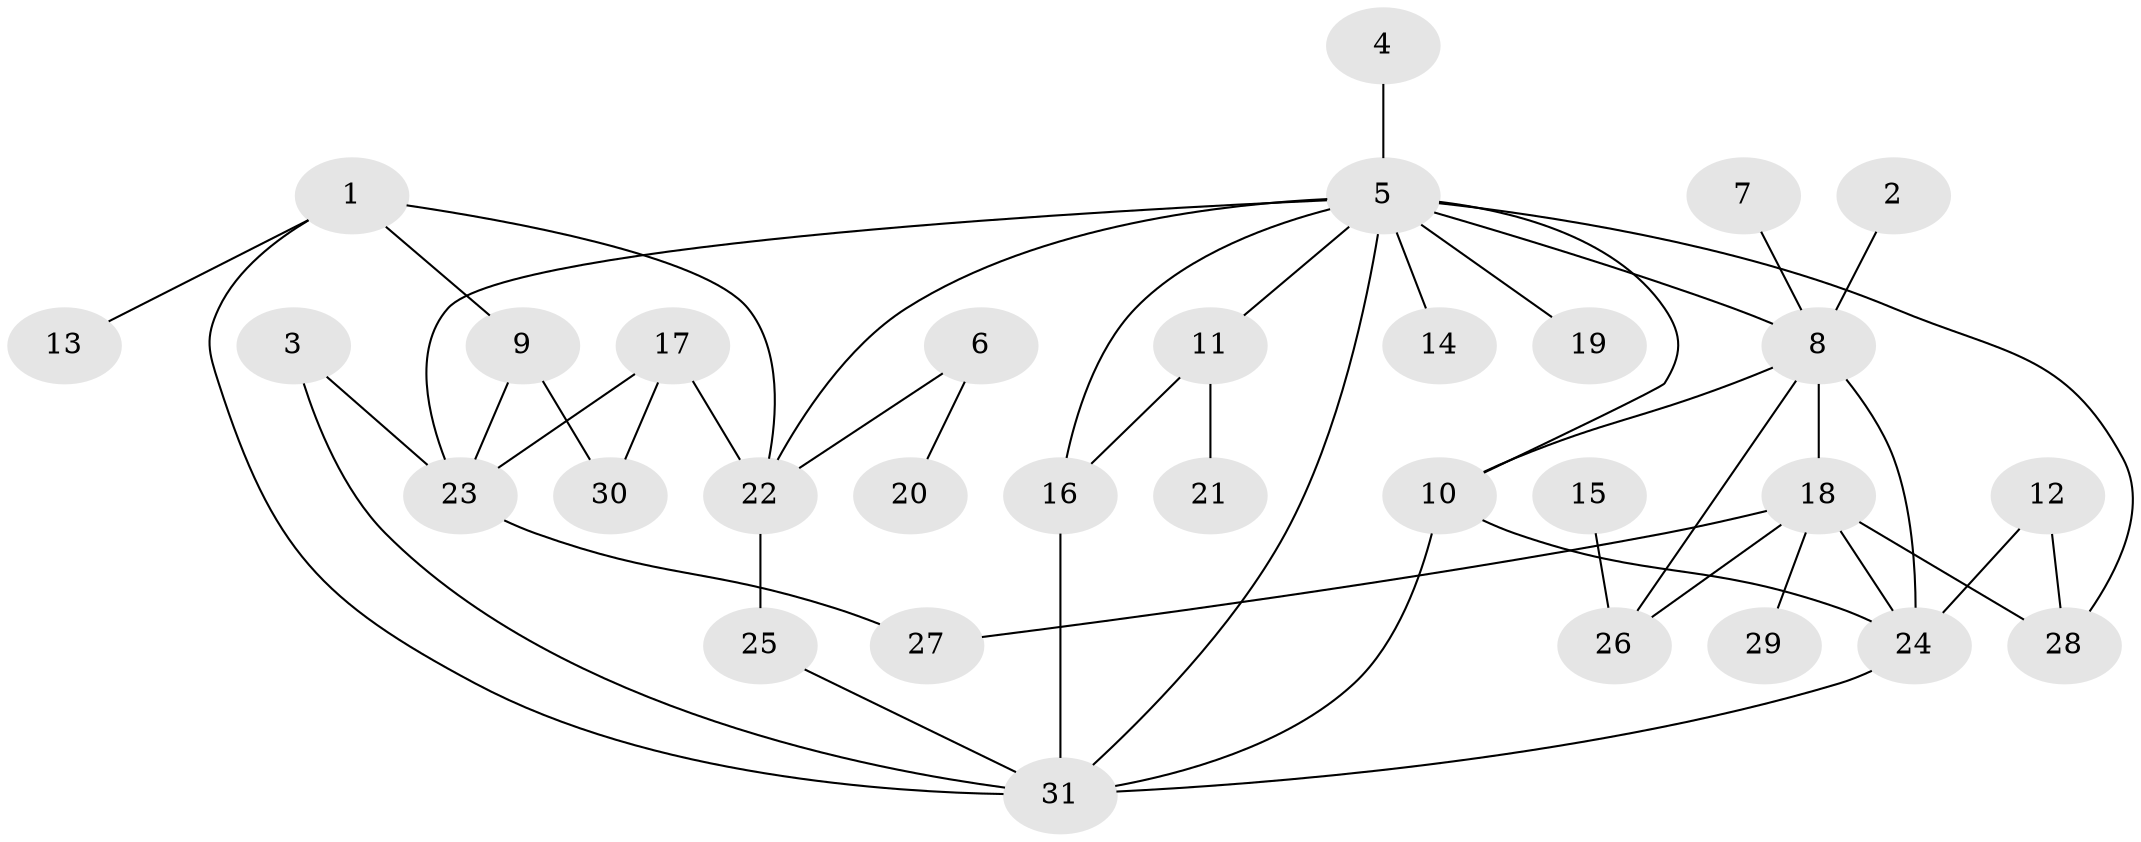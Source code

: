 // original degree distribution, {14: 0.016129032258064516, 1: 0.4838709677419355, 3: 0.11290322580645161, 12: 0.016129032258064516, 8: 0.03225806451612903, 7: 0.04838709677419355, 4: 0.12903225806451613, 2: 0.16129032258064516}
// Generated by graph-tools (version 1.1) at 2025/01/03/09/25 03:01:42]
// undirected, 31 vertices, 47 edges
graph export_dot {
graph [start="1"]
  node [color=gray90,style=filled];
  1;
  2;
  3;
  4;
  5;
  6;
  7;
  8;
  9;
  10;
  11;
  12;
  13;
  14;
  15;
  16;
  17;
  18;
  19;
  20;
  21;
  22;
  23;
  24;
  25;
  26;
  27;
  28;
  29;
  30;
  31;
  1 -- 9 [weight=1.0];
  1 -- 13 [weight=1.0];
  1 -- 22 [weight=1.0];
  1 -- 31 [weight=1.0];
  2 -- 8 [weight=1.0];
  3 -- 23 [weight=1.0];
  3 -- 31 [weight=1.0];
  4 -- 5 [weight=1.0];
  5 -- 8 [weight=1.0];
  5 -- 10 [weight=1.0];
  5 -- 11 [weight=1.0];
  5 -- 14 [weight=1.0];
  5 -- 16 [weight=1.0];
  5 -- 19 [weight=1.0];
  5 -- 22 [weight=1.0];
  5 -- 23 [weight=1.0];
  5 -- 28 [weight=1.0];
  5 -- 31 [weight=1.0];
  6 -- 20 [weight=1.0];
  6 -- 22 [weight=1.0];
  7 -- 8 [weight=1.0];
  8 -- 10 [weight=1.0];
  8 -- 18 [weight=2.0];
  8 -- 24 [weight=1.0];
  8 -- 26 [weight=1.0];
  9 -- 23 [weight=1.0];
  9 -- 30 [weight=1.0];
  10 -- 24 [weight=1.0];
  10 -- 31 [weight=1.0];
  11 -- 16 [weight=1.0];
  11 -- 21 [weight=1.0];
  12 -- 24 [weight=1.0];
  12 -- 28 [weight=1.0];
  15 -- 26 [weight=1.0];
  16 -- 31 [weight=1.0];
  17 -- 22 [weight=1.0];
  17 -- 23 [weight=1.0];
  17 -- 30 [weight=1.0];
  18 -- 24 [weight=1.0];
  18 -- 26 [weight=1.0];
  18 -- 27 [weight=1.0];
  18 -- 28 [weight=1.0];
  18 -- 29 [weight=1.0];
  22 -- 25 [weight=2.0];
  23 -- 27 [weight=1.0];
  24 -- 31 [weight=1.0];
  25 -- 31 [weight=1.0];
}
